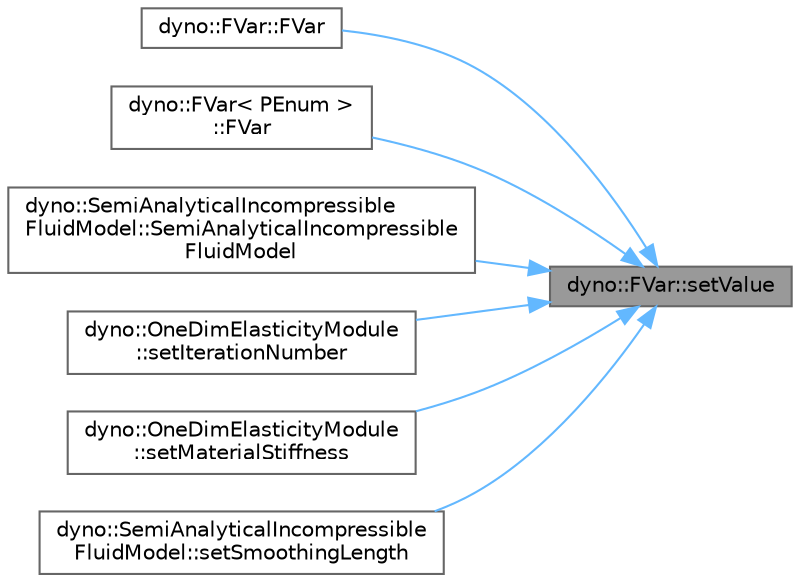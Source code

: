 digraph "dyno::FVar::setValue"
{
 // LATEX_PDF_SIZE
  bgcolor="transparent";
  edge [fontname=Helvetica,fontsize=10,labelfontname=Helvetica,labelfontsize=10];
  node [fontname=Helvetica,fontsize=10,shape=box,height=0.2,width=0.4];
  rankdir="RL";
  Node1 [id="Node000001",label="dyno::FVar::setValue",height=0.2,width=0.4,color="gray40", fillcolor="grey60", style="filled", fontcolor="black",tooltip=" "];
  Node1 -> Node2 [id="edge1_Node000001_Node000002",dir="back",color="steelblue1",style="solid",tooltip=" "];
  Node2 [id="Node000002",label="dyno::FVar::FVar",height=0.2,width=0.4,color="grey40", fillcolor="white", style="filled",URL="$classdyno_1_1_f_var.html#ad1b343abf79339a58a50ae8d417c7624",tooltip=" "];
  Node1 -> Node3 [id="edge2_Node000001_Node000003",dir="back",color="steelblue1",style="solid",tooltip=" "];
  Node3 [id="Node000003",label="dyno::FVar\< PEnum \>\l::FVar",height=0.2,width=0.4,color="grey40", fillcolor="white", style="filled",URL="$classdyno_1_1_f_var_3_01_p_enum_01_4.html#a4f6a9a042e71f00353d9d0559d9089d2",tooltip=" "];
  Node1 -> Node4 [id="edge3_Node000001_Node000004",dir="back",color="steelblue1",style="solid",tooltip=" "];
  Node4 [id="Node000004",label="dyno::SemiAnalyticalIncompressible\lFluidModel::SemiAnalyticalIncompressible\lFluidModel",height=0.2,width=0.4,color="grey40", fillcolor="white", style="filled",URL="$classdyno_1_1_semi_analytical_incompressible_fluid_model.html#afff82c227757565e3cf80e09869e7213",tooltip=" "];
  Node1 -> Node5 [id="edge4_Node000001_Node000005",dir="back",color="steelblue1",style="solid",tooltip=" "];
  Node5 [id="Node000005",label="dyno::OneDimElasticityModule\l::setIterationNumber",height=0.2,width=0.4,color="grey40", fillcolor="white", style="filled",URL="$classdyno_1_1_one_dim_elasticity_module.html#a569db624d456377590611d0c29531449",tooltip=" "];
  Node1 -> Node6 [id="edge5_Node000001_Node000006",dir="back",color="steelblue1",style="solid",tooltip=" "];
  Node6 [id="Node000006",label="dyno::OneDimElasticityModule\l::setMaterialStiffness",height=0.2,width=0.4,color="grey40", fillcolor="white", style="filled",URL="$classdyno_1_1_one_dim_elasticity_module.html#a1b6e32812b9eac24949cc65994aeb5c1",tooltip=" "];
  Node1 -> Node7 [id="edge6_Node000001_Node000007",dir="back",color="steelblue1",style="solid",tooltip=" "];
  Node7 [id="Node000007",label="dyno::SemiAnalyticalIncompressible\lFluidModel::setSmoothingLength",height=0.2,width=0.4,color="grey40", fillcolor="white", style="filled",URL="$classdyno_1_1_semi_analytical_incompressible_fluid_model.html#a76efb245d0184767022147e76053cb75",tooltip=" "];
}
